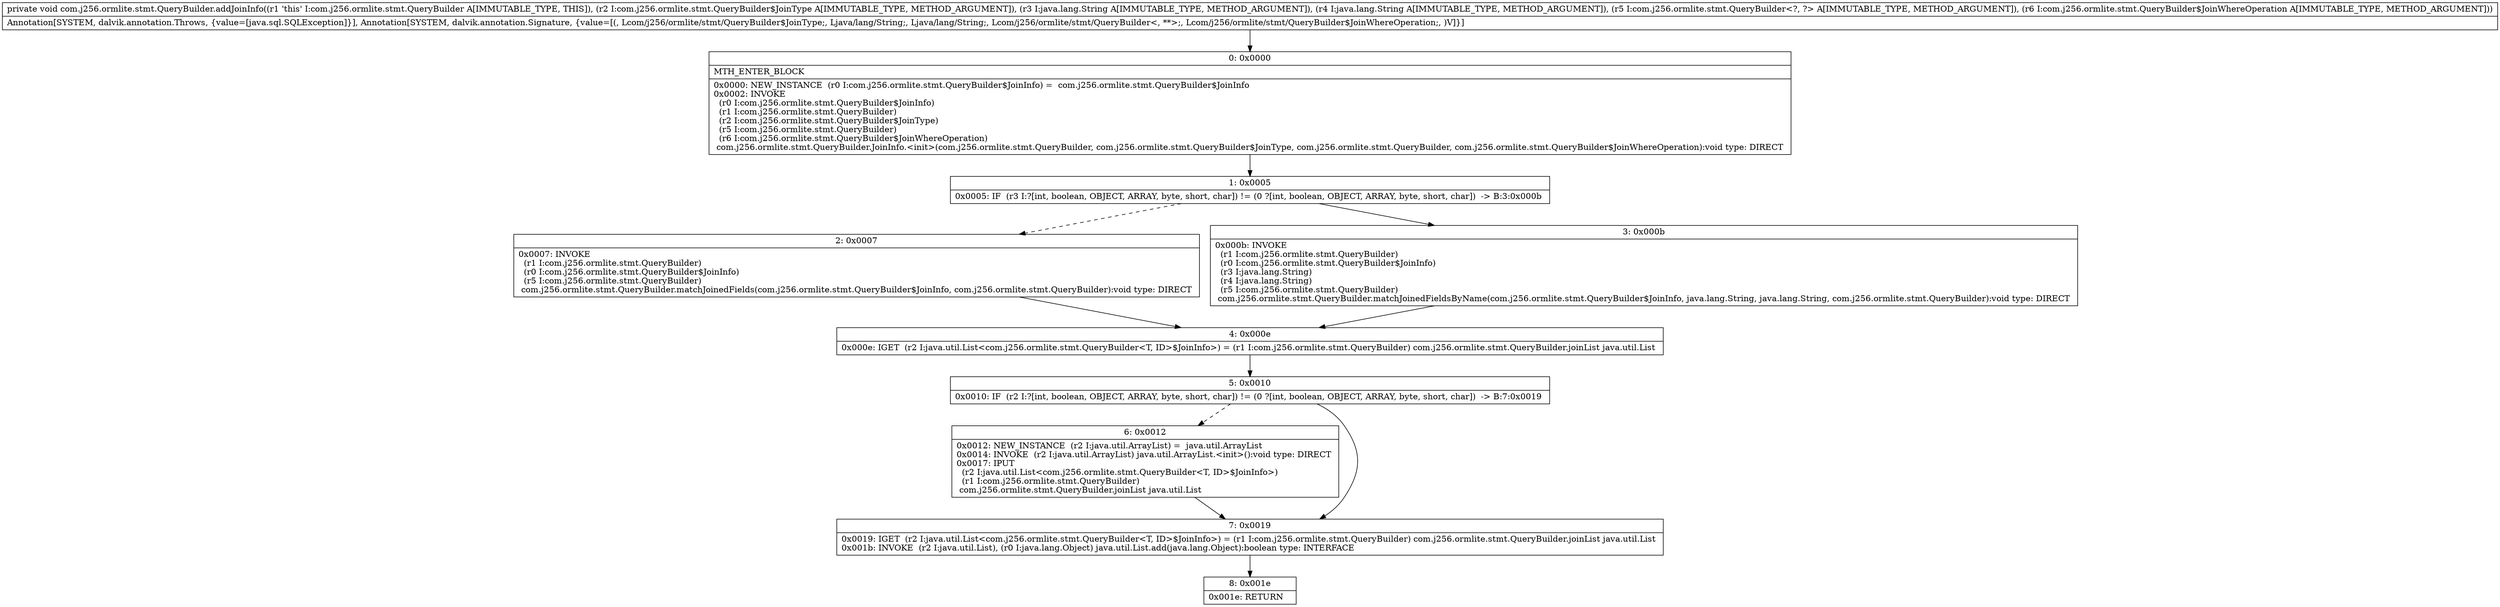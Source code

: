 digraph "CFG forcom.j256.ormlite.stmt.QueryBuilder.addJoinInfo(Lcom\/j256\/ormlite\/stmt\/QueryBuilder$JoinType;Ljava\/lang\/String;Ljava\/lang\/String;Lcom\/j256\/ormlite\/stmt\/QueryBuilder;Lcom\/j256\/ormlite\/stmt\/QueryBuilder$JoinWhereOperation;)V" {
Node_0 [shape=record,label="{0\:\ 0x0000|MTH_ENTER_BLOCK\l|0x0000: NEW_INSTANCE  (r0 I:com.j256.ormlite.stmt.QueryBuilder$JoinInfo) =  com.j256.ormlite.stmt.QueryBuilder$JoinInfo \l0x0002: INVOKE  \l  (r0 I:com.j256.ormlite.stmt.QueryBuilder$JoinInfo)\l  (r1 I:com.j256.ormlite.stmt.QueryBuilder)\l  (r2 I:com.j256.ormlite.stmt.QueryBuilder$JoinType)\l  (r5 I:com.j256.ormlite.stmt.QueryBuilder)\l  (r6 I:com.j256.ormlite.stmt.QueryBuilder$JoinWhereOperation)\l com.j256.ormlite.stmt.QueryBuilder.JoinInfo.\<init\>(com.j256.ormlite.stmt.QueryBuilder, com.j256.ormlite.stmt.QueryBuilder$JoinType, com.j256.ormlite.stmt.QueryBuilder, com.j256.ormlite.stmt.QueryBuilder$JoinWhereOperation):void type: DIRECT \l}"];
Node_1 [shape=record,label="{1\:\ 0x0005|0x0005: IF  (r3 I:?[int, boolean, OBJECT, ARRAY, byte, short, char]) != (0 ?[int, boolean, OBJECT, ARRAY, byte, short, char])  \-\> B:3:0x000b \l}"];
Node_2 [shape=record,label="{2\:\ 0x0007|0x0007: INVOKE  \l  (r1 I:com.j256.ormlite.stmt.QueryBuilder)\l  (r0 I:com.j256.ormlite.stmt.QueryBuilder$JoinInfo)\l  (r5 I:com.j256.ormlite.stmt.QueryBuilder)\l com.j256.ormlite.stmt.QueryBuilder.matchJoinedFields(com.j256.ormlite.stmt.QueryBuilder$JoinInfo, com.j256.ormlite.stmt.QueryBuilder):void type: DIRECT \l}"];
Node_3 [shape=record,label="{3\:\ 0x000b|0x000b: INVOKE  \l  (r1 I:com.j256.ormlite.stmt.QueryBuilder)\l  (r0 I:com.j256.ormlite.stmt.QueryBuilder$JoinInfo)\l  (r3 I:java.lang.String)\l  (r4 I:java.lang.String)\l  (r5 I:com.j256.ormlite.stmt.QueryBuilder)\l com.j256.ormlite.stmt.QueryBuilder.matchJoinedFieldsByName(com.j256.ormlite.stmt.QueryBuilder$JoinInfo, java.lang.String, java.lang.String, com.j256.ormlite.stmt.QueryBuilder):void type: DIRECT \l}"];
Node_4 [shape=record,label="{4\:\ 0x000e|0x000e: IGET  (r2 I:java.util.List\<com.j256.ormlite.stmt.QueryBuilder\<T, ID\>$JoinInfo\>) = (r1 I:com.j256.ormlite.stmt.QueryBuilder) com.j256.ormlite.stmt.QueryBuilder.joinList java.util.List \l}"];
Node_5 [shape=record,label="{5\:\ 0x0010|0x0010: IF  (r2 I:?[int, boolean, OBJECT, ARRAY, byte, short, char]) != (0 ?[int, boolean, OBJECT, ARRAY, byte, short, char])  \-\> B:7:0x0019 \l}"];
Node_6 [shape=record,label="{6\:\ 0x0012|0x0012: NEW_INSTANCE  (r2 I:java.util.ArrayList) =  java.util.ArrayList \l0x0014: INVOKE  (r2 I:java.util.ArrayList) java.util.ArrayList.\<init\>():void type: DIRECT \l0x0017: IPUT  \l  (r2 I:java.util.List\<com.j256.ormlite.stmt.QueryBuilder\<T, ID\>$JoinInfo\>)\l  (r1 I:com.j256.ormlite.stmt.QueryBuilder)\l com.j256.ormlite.stmt.QueryBuilder.joinList java.util.List \l}"];
Node_7 [shape=record,label="{7\:\ 0x0019|0x0019: IGET  (r2 I:java.util.List\<com.j256.ormlite.stmt.QueryBuilder\<T, ID\>$JoinInfo\>) = (r1 I:com.j256.ormlite.stmt.QueryBuilder) com.j256.ormlite.stmt.QueryBuilder.joinList java.util.List \l0x001b: INVOKE  (r2 I:java.util.List), (r0 I:java.lang.Object) java.util.List.add(java.lang.Object):boolean type: INTERFACE \l}"];
Node_8 [shape=record,label="{8\:\ 0x001e|0x001e: RETURN   \l}"];
MethodNode[shape=record,label="{private void com.j256.ormlite.stmt.QueryBuilder.addJoinInfo((r1 'this' I:com.j256.ormlite.stmt.QueryBuilder A[IMMUTABLE_TYPE, THIS]), (r2 I:com.j256.ormlite.stmt.QueryBuilder$JoinType A[IMMUTABLE_TYPE, METHOD_ARGUMENT]), (r3 I:java.lang.String A[IMMUTABLE_TYPE, METHOD_ARGUMENT]), (r4 I:java.lang.String A[IMMUTABLE_TYPE, METHOD_ARGUMENT]), (r5 I:com.j256.ormlite.stmt.QueryBuilder\<?, ?\> A[IMMUTABLE_TYPE, METHOD_ARGUMENT]), (r6 I:com.j256.ormlite.stmt.QueryBuilder$JoinWhereOperation A[IMMUTABLE_TYPE, METHOD_ARGUMENT]))  | Annotation[SYSTEM, dalvik.annotation.Throws, \{value=[java.sql.SQLException]\}], Annotation[SYSTEM, dalvik.annotation.Signature, \{value=[(, Lcom\/j256\/ormlite\/stmt\/QueryBuilder$JoinType;, Ljava\/lang\/String;, Ljava\/lang\/String;, Lcom\/j256\/ormlite\/stmt\/QueryBuilder\<, **\>;, Lcom\/j256\/ormlite\/stmt\/QueryBuilder$JoinWhereOperation;, )V]\}]\l}"];
MethodNode -> Node_0;
Node_0 -> Node_1;
Node_1 -> Node_2[style=dashed];
Node_1 -> Node_3;
Node_2 -> Node_4;
Node_3 -> Node_4;
Node_4 -> Node_5;
Node_5 -> Node_6[style=dashed];
Node_5 -> Node_7;
Node_6 -> Node_7;
Node_7 -> Node_8;
}

